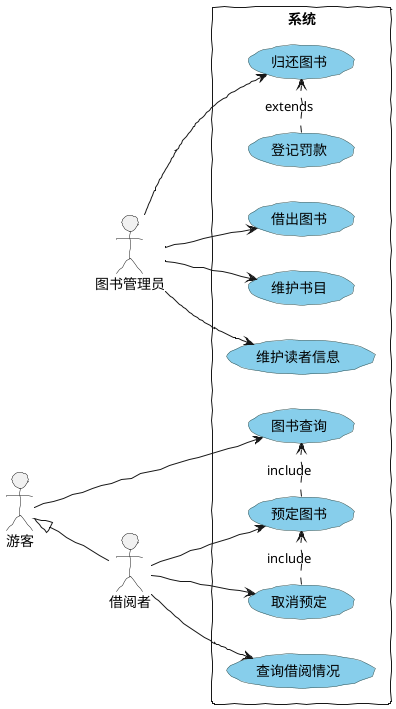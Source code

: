 @startuml
left to right direction
skinparam handwritten true
skinparam usecase {
	BackgroundColor SkyBlue
	BorderColor DarkSlateGray
}
图书管理员 as gly
借阅者 as jyz
游客 as yk
yk <|-- jyz
rectangle 系统 {
  yk-->(图书查询)
  jyz-->(预定图书)
  jyz-->(取消预定)
  jyz-->(查询借阅情况)
  gly-->(借出图书)
  gly-->(归还图书)
  gly-->(维护书目)
  gly-->(维护读者信息)

  (预定图书).>(图书查询):include
  (取消预定).>(预定图书):include
  (登记罚款).>(归还图书):extends
}
@enduml